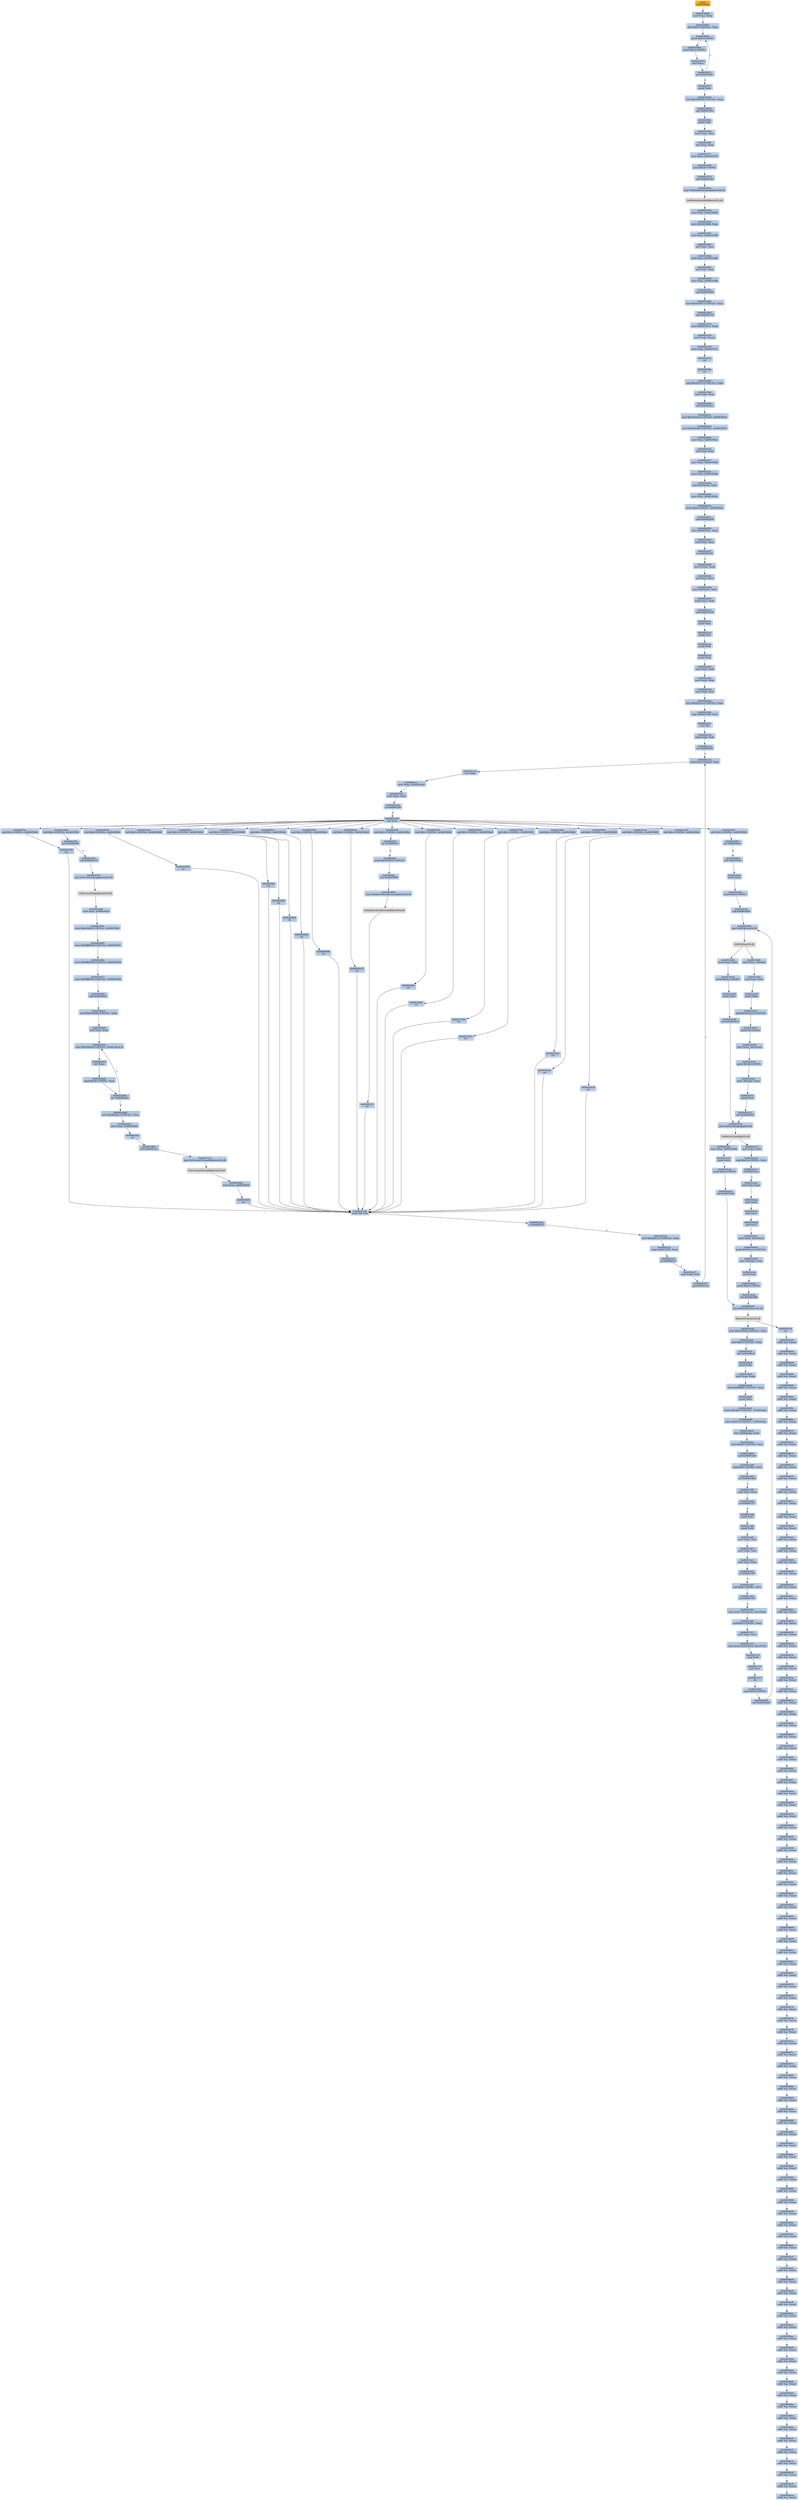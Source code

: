 digraph G {
node[shape=rectangle,style=filled,fillcolor=lightsteelblue,color=lightsteelblue]
bgcolor="transparent"
a0x00430464pushl_ebp[label="start\npushl %ebp",color="lightgrey",fillcolor="orange"];
a0x00430465movl_esp_ebp[label="0x00430465\nmovl %esp, %ebp"];
a0x00430467movl_0x7UINT32_ecx[label="0x00430467\nmovl $0x7<UINT32>, %ecx"];
a0x0043046cpushl_0x0UINT8[label="0x0043046c\npushl $0x0<UINT8>"];
a0x0043046epushl_0x0UINT8[label="0x0043046e\npushl $0x0<UINT8>"];
a0x00430470decl_ecx[label="0x00430470\ndecl %ecx"];
a0x00430471jne_0x0043046c[label="0x00430471\njne 0x0043046c"];
a0x00430473pushl_ebx[label="0x00430473\npushl %ebx"];
a0x00430474movl_0x430354UINT32_eax[label="0x00430474\nmovl $0x430354<UINT32>, %eax"];
a0x00430479call_0x0040356c[label="0x00430479\ncall 0x0040356c"];
a0x0040356cpushl_ebx[label="0x0040356c\npushl %ebx"];
a0x0040356dmovl_eax_ebx[label="0x0040356d\nmovl %eax, %ebx"];
a0x0040356fxorl_eax_eax[label="0x0040356f\nxorl %eax, %eax"];
a0x00403571movl_eax_0x00431078[label="0x00403571\nmovl %eax, 0x00431078"];
a0x00403576pushl_0x0UINT8[label="0x00403576\npushl $0x0<UINT8>"];
a0x00403578call_0x0040109c[label="0x00403578\ncall 0x0040109c"];
a0x0040109cjmp_GetModuleHandleA_kernel32_dll[label="0x0040109c\njmp GetModuleHandleA@kernel32.dll"];
GetModuleHandleA_kernel32_dll[label="GetModuleHandleA@kernel32.dll",color="lightgrey",fillcolor="lightgrey"];
a0x0040357dmovl_eax_0x00435680[label="0x0040357d\nmovl %eax, 0x00435680"];
a0x00403582movl_0x00435680_eax[label="0x00403582\nmovl 0x00435680, %eax"];
a0x00403587movl_eax_0x00431080[label="0x00403587\nmovl %eax, 0x00431080"];
a0x0040358cxorl_eax_eax[label="0x0040358c\nxorl %eax, %eax"];
a0x0040358emovl_eax_0x00431084[label="0x0040358e\nmovl %eax, 0x00431084"];
a0x00403593xorl_eax_eax[label="0x00403593\nxorl %eax, %eax"];
a0x00403595movl_eax_0x00431088[label="0x00403595\nmovl %eax, 0x00431088"];
a0x0040359acall_0x00403560[label="0x0040359a\ncall 0x00403560"];
a0x00403560movl_0x43107cUINT32_eax[label="0x00403560\nmovl $0x43107c<UINT32>, %eax"];
a0x00403565call_0x00403370[label="0x00403565\ncall 0x00403370"];
a0x00403370movl_0x0043101c_edx[label="0x00403370\nmovl 0x0043101c, %edx"];
a0x00403376movl_edx_eax_[label="0x00403376\nmovl %edx, (%eax)"];
a0x00403378movl_eax_0x0043101c[label="0x00403378\nmovl %eax, 0x0043101c"];
a0x0040337dret[label="0x0040337d\nret"];
a0x0040356aret[label="0x0040356a\nret"];
a0x0040359fmovl_0x43107cUINT32_edx[label="0x0040359f\nmovl $0x43107c<UINT32>, %edx"];
a0x004035a4movl_ebx_eax[label="0x004035a4\nmovl %ebx, %eax"];
a0x004035a6call_0x0040221c[label="0x004035a6\ncall 0x0040221c"];
a0x0040221cmovl_0x4010e4UINT32_0x00435010[label="0x0040221c\nmovl $0x4010e4<UINT32>, 0x00435010"];
a0x00402226movl_0x4010f4UINT32_0x00435014[label="0x00402226\nmovl $0x4010f4<UINT32>, 0x00435014"];
a0x00402230movl_eax_0x004355ac[label="0x00402230\nmovl %eax, 0x004355ac"];
a0x00402235xorl_eax_eax[label="0x00402235\nxorl %eax, %eax"];
a0x00402237movl_eax_0x004355b0[label="0x00402237\nmovl %eax, 0x004355b0"];
a0x0040223cmovl_edx_0x004355b4[label="0x0040223c\nmovl %edx, 0x004355b4"];
a0x00402242movl_0x4edx__eax[label="0x00402242\nmovl 0x4(%edx), %eax"];
a0x00402245movl_eax_0x00435024[label="0x00402245\nmovl %eax, 0x00435024"];
a0x0040224amovb_0x0UINT8_0x0043502c[label="0x0040224a\nmovb $0x0<UINT8>, 0x0043502c"];
a0x00402251call_0x00402200[label="0x00402251\ncall 0x00402200"];
a0x00402200movl_0x004355ac_eax[label="0x00402200\nmovl 0x004355ac, %eax"];
a0x00402205testl_eax_eax[label="0x00402205\ntestl %eax, %eax"];
a0x00402207je_0x00402218[label="0x00402207\nje 0x00402218"];
a0x00402209movl_eax__edx[label="0x00402209\nmovl (%eax), %edx"];
a0x0040220bxorl_ecx_ecx[label="0x0040220b\nxorl %ecx, %ecx"];
a0x0040220dmovl_0x4eax__eax[label="0x0040220d\nmovl 0x4(%eax), %eax"];
a0x00402210xchgl_ecx_edx[label="0x00402210\nxchgl %ecx, %edx"];
a0x00402212call_0x00431030[label="0x00402212\ncall 0x00431030"];
a0x004021acpushl_ebx[label="0x004021ac\npushl %ebx"];
a0x004021adpushl_esi[label="0x004021ad\npushl %esi"];
a0x004021aepushl_edi[label="0x004021ae\npushl %edi"];
a0x004021afpushl_ebp[label="0x004021af\npushl %ebp"];
a0x004021b0movl_ecx_edi[label="0x004021b0\nmovl %ecx, %edi"];
a0x004021b2movl_edx_ebp[label="0x004021b2\nmovl %edx, %ebp"];
a0x004021b4movl_eax_esi[label="0x004021b4\nmovl %eax, %esi"];
a0x004021b6movl_0x4021acUINT32_eax[label="0x004021b6\nmovl $0x4021ac<UINT32>, %eax"];
a0x004021bbcmpl_0x00431030_eax[label="0x004021bb\ncmpl 0x00431030, %eax"];
a0x004021c1sete_bl[label="0x004021c1\nsete %bl"];
a0x004021c4cmpl_ebp_edi[label="0x004021c4\ncmpl %ebp, %edi"];
a0x004021c6jle_0x004021fb[label="0x004021c6\njle 0x004021fb"];
a0x004021c8movl_esiebp8__eax[label="0x004021c8\nmovl (%esi,%ebp,8), %eax"];
a0x004021cbincl_ebp[label="0x004021cb\nincl %ebp"];
a0x004021ccmovl_ebp_0x004355b0[label="0x004021cc\nmovl %ebp, 0x004355b0"];
a0x004021d2testl_eax_eax[label="0x004021d2\ntestl %eax, %eax"];
a0x004021d4je_0x004021d8[label="0x004021d4\nje 0x004021d8"];
a0x004021d6call_eax[label="0x004021d6\ncall %eax"];
a0x004035ecsubl_0x1UINT8_0x00435684[label="0x004035ec\nsubl $0x1<UINT8>, 0x00435684"];
a0x004035f3ret[label="0x004035f3\nret"];
a0x004021d8testb_bl_bl[label="0x004021d8\ntestb %bl, %bl"];
a0x004021daje_0x004021f7[label="0x004021da\nje 0x004021f7"];
a0x004021dcmovl_0x4021acUINT32_eax[label="0x004021dc\nmovl $0x4021ac<UINT32>, %eax"];
a0x004021e1cmpl_0x00431030_eax[label="0x004021e1\ncmpl 0x00431030, %eax"];
a0x004021e7je_0x004021f7[label="0x004021e7\nje 0x004021f7"];
a0x004021f7cmpl_ebp_edi[label="0x004021f7\ncmpl %ebp, %edi"];
a0x004021f9jg_0x004021c8[label="0x004021f9\njg 0x004021c8"];
a0x00403448subl_0x1UINT8_0x0043559c[label="0x00403448\nsubl $0x1<UINT8>, 0x0043559c"];
a0x0040344fjae_0x0040348f[label="0x0040344f\njae 0x0040348f"];
a0x00403451call_0x00401074[label="0x00403451\ncall 0x00401074"];
a0x00401074jmp_GetProcessHeap_kernel32_dll[label="0x00401074\njmp GetProcessHeap@kernel32.dll"];
GetProcessHeap_kernel32_dll[label="GetProcessHeap@kernel32.dll",color="lightgrey",fillcolor="lightgrey"];
a0x00403456movl_eax_0x004355a0[label="0x00403456\nmovl %eax, 0x004355a0"];
a0x0040345bmovl_0x402dfcUINT32_0x00435000[label="0x0040345b\nmovl $0x402dfc<UINT32>, 0x00435000"];
a0x00403465movw_0xffffd7b0UINT16_0x0043503c[label="0x00403465\nmovw $0xffffd7b0<UINT16>, 0x0043503c"];
a0x0040346emovw_0xffffd7b0UINT16_0x00435208[label="0x0040346e\nmovw $0xffffd7b0<UINT16>, 0x00435208"];
a0x00403477movw_0xffffd7b0UINT16_0x004353d4[label="0x00403477\nmovw $0xffffd7b0<UINT16>, 0x004353d4"];
a0x00403480call_0x00402dc4[label="0x00403480\ncall 0x00402dc4"];
a0x00402dc4movl_0x4355d0UINT32_edx[label="0x00402dc4\nmovl $0x4355d0<UINT32>, %edx"];
a0x00402dc9xorl_eax_eax[label="0x00402dc9\nxorl %eax, %eax"];
a0x00402dcbmovl_0x402da4UINT32_edxeax4_[label="0x00402dcb\nmovl $0x402da4<UINT32>, (%edx,%eax,4)"];
a0x00402dd2incl_eax[label="0x00402dd2\nincl %eax"];
a0x00402dd3cmpl_0x2bUINT8_eax[label="0x00402dd3\ncmpl $0x2b<UINT8>, %eax"];
a0x00402dd6jne_0x00402dcb[label="0x00402dd6\njne 0x00402dcb"];
a0x00402dd8movl_0x402dacUINT32_eax[label="0x00402dd8\nmovl $0x402dac<UINT32>, %eax"];
a0x00402dddmovl_eax_0x004355d0[label="0x00402ddd\nmovl %eax, 0x004355d0"];
a0x00402de2ret[label="0x00402de2\nret"];
a0x00403485call_0x0040114c[label="0x00403485\ncall 0x0040114c"];
a0x0040114cjmp_GetCurrentThreadId_kernel32_dll[label="0x0040114c\njmp GetCurrentThreadId@kernel32.dll"];
GetCurrentThreadId_kernel32_dll[label="GetCurrentThreadId@kernel32.dll",color="lightgrey",fillcolor="lightgrey"];
a0x0040348amovl_eax_0x00435028[label="0x0040348a\nmovl %eax, 0x00435028"];
a0x0040348fret[label="0x0040348f\nret"];
a0x00403640subl_0x1UINT8_0x0043568c[label="0x00403640\nsubl $0x1<UINT8>, 0x0043568c"];
a0x00403647ret[label="0x00403647\nret"];
a0x00403dc8subl_0x1UINT8_0x00435690[label="0x00403dc8\nsubl $0x1<UINT8>, 0x00435690"];
a0x00403dcfret[label="0x00403dcf\nret"];
a0x00403facsubl_0x1UINT8_0x00435694[label="0x00403fac\nsubl $0x1<UINT8>, 0x00435694"];
a0x00403fb3ret[label="0x00403fb3\nret"];
a0x00403fe4subl_0x1UINT8_0x00435698[label="0x00403fe4\nsubl $0x1<UINT8>, 0x00435698"];
a0x00403febret[label="0x00403feb\nret"];
a0x0040401csubl_0x1UINT8_0x0043569c[label="0x0040401c\nsubl $0x1<UINT8>, 0x0043569c"];
a0x00404023ret[label="0x00404023\nret"];
a0x00406494subl_0x1UINT8_0x004356a0[label="0x00406494\nsubl $0x1<UINT8>, 0x004356a0"];
a0x0040649bret[label="0x0040649b\nret"];
a0x0040de2csubl_0x1UINT8_0x004356b4[label="0x0040de2c\nsubl $0x1<UINT8>, 0x004356b4"];
a0x0040de33ret[label="0x0040de33\nret"];
a0x0040f2f0subl_0x1UINT8_0x004356bc[label="0x0040f2f0\nsubl $0x1<UINT8>, 0x004356bc"];
a0x0040f2f7jae_0x0040f303[label="0x0040f2f7\njae 0x0040f303"];
a0x0040f2f9pushl_0x4356c8UINT32[label="0x0040f2f9\npushl $0x4356c8<UINT32>"];
a0x0040f2fecall_0x00403898[label="0x0040f2fe\ncall 0x00403898"];
a0x00403898jmp_InitializeCriticalSection_kernel32_dll[label="0x00403898\njmp InitializeCriticalSection@kernel32.dll"];
InitializeCriticalSection_kernel32_dll[label="InitializeCriticalSection@kernel32.dll",color="lightgrey",fillcolor="lightgrey"];
a0x0040f303ret[label="0x0040f303\nret"];
a0x0040df34subl_0x1UINT8_0x004356b8[label="0x0040df34\nsubl $0x1<UINT8>, 0x004356b8"];
a0x0040df3bret[label="0x0040df3b\nret"];
a0x004109e0subl_0x1UINT8_0x004356e0[label="0x004109e0\nsubl $0x1<UINT8>, 0x004356e0"];
a0x004109e7ret[label="0x004109e7\nret"];
a0x004157d4subl_0x1UINT8_0x0043587c[label="0x004157d4\nsubl $0x1<UINT8>, 0x0043587c"];
a0x004157dbret[label="0x004157db\nret"];
a0x0041584csubl_0x1UINT8_0x00435880[label="0x0041584c\nsubl $0x1<UINT8>, 0x00435880"];
a0x00415853ret[label="0x00415853\nret"];
a0x004158bcsubl_0x1UINT8_0x00435884[label="0x004158bc\nsubl $0x1<UINT8>, 0x00435884"];
a0x004158c3ret[label="0x004158c3\nret"];
a0x00415ce4subl_0x1UINT8_0x00435888[label="0x00415ce4\nsubl $0x1<UINT8>, 0x00435888"];
a0x00415cebret[label="0x00415ceb\nret"];
a0x00416234subl_0x1UINT8_0x0043588c[label="0x00416234\nsubl $0x1<UINT8>, 0x0043588c"];
a0x0041623bret[label="0x0041623b\nret"];
a0x00418d3csubl_0x1UINT8_0x00435894[label="0x00418d3c\nsubl $0x1<UINT8>, 0x00435894"];
a0x00418d43jae_0x00418da4[label="0x00418d43\njae 0x00418da4"];
a0x00418d45call_0x00418c8c[label="0x00418d45\ncall 0x00418c8c"];
a0x00418c8cpushl_ebx[label="0x00418c8c\npushl %ebx"];
a0x00418c8dpushl_0x0UINT8[label="0x00418c8d\npushl $0x0<UINT8>"];
a0x00418c8fcall_0x00403b08[label="0x00418c8f\ncall 0x00403b08"];
a0x00403b08jmp_GetDC_user32_dll[label="0x00403b08\njmp GetDC@user32.dll"];
GetDC_user32_dll[label="GetDC@user32.dll",color="lightgrey",fillcolor="lightgrey"];
a0x00418c94movl_eax_ebx[label="0x00418c94\nmovl %eax, %ebx"];
a0x00418c96pushl_0x5aUINT8[label="0x00418c96\npushl $0x5a<UINT8>"];
a0x00418c98pushl_ebx[label="0x00418c98\npushl %ebx"];
a0x00418c99call_0x004039c8[label="0x00418c99\ncall 0x004039c8"];
a0x004039c8jmp_GetDeviceCaps_gdi32_dll[label="0x004039c8\njmp GetDeviceCaps@gdi32.dll"];
GetDeviceCaps_gdi32_dll[label="GetDeviceCaps@gdi32.dll",color="lightgrey",fillcolor="lightgrey"];
a0x00418c9emovl_eax_0x00435898[label="0x00418c9e\nmovl %eax, 0x00435898"];
a0x00418ca3pushl_ebx[label="0x00418ca3\npushl %ebx"];
a0x00418ca4pushl_0x0UINT8[label="0x00418ca4\npushl $0x0<UINT8>"];
a0x00418ca6call_0x00403bf8[label="0x00418ca6\ncall 0x00403bf8"];
a0x00403bf8jmp_ReleaseDC_user32_dll[label="0x00403bf8\njmp ReleaseDC@user32.dll"];
ReleaseDC_user32_dll[label="ReleaseDC@user32.dll",color="lightgrey",fillcolor="lightgrey"];
a0x00418cabmovl_0x434520UINT32_eax[label="0x00418cab\nmovl $0x434520<UINT32>, %eax"];
a0x00418cb0movl_0xfUINT32_edx[label="0x00418cb0\nmovl $0xf<UINT32>, %edx"];
a0x00418cb5call_0x00416bc8[label="0x00418cb5\ncall 0x00416bc8"];
a0x00416bc8pushl_ebp[label="0x00416bc8\npushl %ebp"];
a0x00416bc9movl_esp_ebp[label="0x00416bc9\nmovl %esp, %ebp"];
a0x00416bcbaddl_0xfffffbf8UINT32_esp[label="0x00416bcb\naddl $0xfffffbf8<UINT32>, %esp"];
a0x00416bd1pushl_ebx[label="0x00416bd1\npushl %ebx"];
a0x00416bd2movw_0x300UINT16__1032ebp_[label="0x00416bd2\nmovw $0x300<UINT16>, -1032(%ebp)"];
a0x00416bdbmovw_0x10UINT16__1030ebp_[label="0x00416bdb\nmovw $0x10<UINT16>, -1030(%ebp)"];
a0x00416be4leal__1028ebp__edx[label="0x00416be4\nleal -1028(%ebp), %edx"];
a0x00416beamovl_0x40UINT32_ecx[label="0x00416bea\nmovl $0x40<UINT32>, %ecx"];
a0x00416befcall_0x004012b8[label="0x00416bef\ncall 0x004012b8"];
a0x004012b8cmpl_0x4UINT8_ecx[label="0x004012b8\ncmpl $0x4<UINT8>, %ecx"];
a0x004012bbjnl_0x004012d9[label="0x004012bb\njnl 0x004012d9"];
a0x004012d9cmpl_edx_eax[label="0x004012d9\ncmpl %edx, %eax"];
a0x004012dbje_0x00401317[label="0x004012db\nje 0x00401317"];
a0x004012ddpushl_esi[label="0x004012dd\npushl %esi"];
a0x004012depushl_edi[label="0x004012de\npushl %edi"];
a0x004012dfmovl_eax_esi[label="0x004012df\nmovl %eax, %esi"];
a0x004012e1movl_edx_edi[label="0x004012e1\nmovl %edx, %edi"];
a0x004012e3movl_ecx_eax[label="0x004012e3\nmovl %ecx, %eax"];
a0x004012e5ja_0x00401307[label="0x004012e5\nja 0x00401307"];
a0x00401307sarl_0x2UINT8_ecx[label="0x00401307\nsarl $0x2<UINT8>, %ecx"];
a0x0040130ajs_0x00401315[label="0x0040130a\njs 0x00401315"];
a0x0040130crepz_movsl_ds_esi__es_edi_[label="0x0040130c\nrepz movsl %ds:(%esi), %es:(%edi)"];
a0x0040130eandl_0x3UINT8_eax[label="0x0040130e\nandl $0x3<UINT8>, %eax"];
a0x00401311movl_eax_ecx[label="0x00401311\nmovl %eax, %ecx"];
a0x00401313repz_movsb_ds_esi__es_edi_[label="0x00401313\nrepz movsb %ds:(%esi), %es:(%edi)"];
a0x00401315popl_edi[label="0x00401315\npopl %edi"];
a0x00401316popl_esi[label="0x00401316\npopl %esi"];
a0x00401317ret[label="0x00401317\nret"];
a0x00416bf4pushl_0x0UINT8[label="0x00416bf4\npushl $0x0<UINT8>"];
a0x00416bf6call_0x00403b08[label="0x00416bf6\ncall 0x00403b08"];
a0x00416bfbmovl_eax__4ebp_[label="0x00416bfb\nmovl %eax, -4(%ebp)"];
a0x00416bfexorl_eax_eax[label="0x00416bfe\nxorl %eax, %eax"];
a0x00416c00pushl_ebp[label="0x00416c00\npushl %ebp"];
a0x00416c01pushl_0x416cc5UINT32[label="0x00416c01\npushl $0x416cc5<UINT32>"];
a0x00416c06pushl_fs_eax_[label="0x00416c06\npushl %fs:(%eax)"];
a0x00416c09movl_esp_fs_eax_[label="0x00416c09\nmovl %esp, %fs:(%eax)"];
a0x00416c0cpushl_0x68UINT8[label="0x00416c0c\npushl $0x68<UINT8>"];
a0x00416c0emovl__4ebp__eax[label="0x00416c0e\nmovl -4(%ebp), %eax"];
a0x00416c11pushl_eax[label="0x00416c11\npushl %eax"];
a0x00416c12call_0x004039c8[label="0x00416c12\ncall 0x004039c8"];
a0x00416c17movl_eax_ebx[label="0x00416c17\nmovl %eax, %ebx"];
a0x00416c19cmpl_0x10UINT8_ebx[label="0x00416c19\ncmpl $0x10<UINT8>, %ebx"];
a0x00416c1cjl_0x00416cac[label="0x00416c1c\njl 0x00416cac"];
a0x00416cacxorl_eax_eax[label="0x00416cac\nxorl %eax, %eax"];
a0x00416caepopl_edx[label="0x00416cae\npopl %edx"];
a0x00416cafpopl_ecx[label="0x00416caf\npopl %ecx"];
a0x00416cb0popl_ecx[label="0x00416cb0\npopl %ecx"];
a0x00416cb1movl_edx_fs_eax_[label="0x00416cb1\nmovl %edx, %fs:(%eax)"];
a0x00416cb4pushl_0x416cccUINT32[label="0x00416cb4\npushl $0x416ccc<UINT32>"];
a0x00416cb9movl__4ebp__eax[label="0x00416cb9\nmovl -4(%ebp), %eax"];
a0x00416cbcpushl_eax[label="0x00416cbc\npushl %eax"];
a0x00416cbdpushl_0x0UINT8[label="0x00416cbd\npushl $0x0<UINT8>"];
a0x00416cbfcall_0x00403bf8[label="0x00416cbf\ncall 0x00403bf8"];
a0x00416cc4ret[label="0x00416cc4\nret"];
a0x00000000addb_al_eax_[label="0x00000000\naddb %al, (%eax)"];
a0x00000002addb_al_eax_[label="0x00000002\naddb %al, (%eax)"];
a0x00000004addb_al_eax_[label="0x00000004\naddb %al, (%eax)"];
a0x00000006addb_al_eax_[label="0x00000006\naddb %al, (%eax)"];
a0x00000008addb_al_eax_[label="0x00000008\naddb %al, (%eax)"];
a0x0000000aaddb_al_eax_[label="0x0000000a\naddb %al, (%eax)"];
a0x0000000caddb_al_eax_[label="0x0000000c\naddb %al, (%eax)"];
a0x0000000eaddb_al_eax_[label="0x0000000e\naddb %al, (%eax)"];
a0x00000010addb_al_eax_[label="0x00000010\naddb %al, (%eax)"];
a0x00000012addb_al_eax_[label="0x00000012\naddb %al, (%eax)"];
a0x00000014addb_al_eax_[label="0x00000014\naddb %al, (%eax)"];
a0x00000016addb_al_eax_[label="0x00000016\naddb %al, (%eax)"];
a0x00000018addb_al_eax_[label="0x00000018\naddb %al, (%eax)"];
a0x0000001aaddb_al_eax_[label="0x0000001a\naddb %al, (%eax)"];
a0x0000001caddb_al_eax_[label="0x0000001c\naddb %al, (%eax)"];
a0x0000001eaddb_al_eax_[label="0x0000001e\naddb %al, (%eax)"];
a0x00000020addb_al_eax_[label="0x00000020\naddb %al, (%eax)"];
a0x00000022addb_al_eax_[label="0x00000022\naddb %al, (%eax)"];
a0x00000024addb_al_eax_[label="0x00000024\naddb %al, (%eax)"];
a0x00000026addb_al_eax_[label="0x00000026\naddb %al, (%eax)"];
a0x00000028addb_al_eax_[label="0x00000028\naddb %al, (%eax)"];
a0x0000002aaddb_al_eax_[label="0x0000002a\naddb %al, (%eax)"];
a0x0000002caddb_al_eax_[label="0x0000002c\naddb %al, (%eax)"];
a0x0000002eaddb_al_eax_[label="0x0000002e\naddb %al, (%eax)"];
a0x00000030addb_al_eax_[label="0x00000030\naddb %al, (%eax)"];
a0x00000032addb_al_eax_[label="0x00000032\naddb %al, (%eax)"];
a0x00000034addb_al_eax_[label="0x00000034\naddb %al, (%eax)"];
a0x00000036addb_al_eax_[label="0x00000036\naddb %al, (%eax)"];
a0x00000038addb_al_eax_[label="0x00000038\naddb %al, (%eax)"];
a0x0000003aaddb_al_eax_[label="0x0000003a\naddb %al, (%eax)"];
a0x0000003caddb_al_eax_[label="0x0000003c\naddb %al, (%eax)"];
a0x0000003eaddb_al_eax_[label="0x0000003e\naddb %al, (%eax)"];
a0x00000040addb_al_eax_[label="0x00000040\naddb %al, (%eax)"];
a0x00000042addb_al_eax_[label="0x00000042\naddb %al, (%eax)"];
a0x00000044addb_al_eax_[label="0x00000044\naddb %al, (%eax)"];
a0x00000046addb_al_eax_[label="0x00000046\naddb %al, (%eax)"];
a0x00000048addb_al_eax_[label="0x00000048\naddb %al, (%eax)"];
a0x0000004aaddb_al_eax_[label="0x0000004a\naddb %al, (%eax)"];
a0x0000004caddb_al_eax_[label="0x0000004c\naddb %al, (%eax)"];
a0x0000004eaddb_al_eax_[label="0x0000004e\naddb %al, (%eax)"];
a0x00000050addb_al_eax_[label="0x00000050\naddb %al, (%eax)"];
a0x00000052addb_al_eax_[label="0x00000052\naddb %al, (%eax)"];
a0x00000054addb_al_eax_[label="0x00000054\naddb %al, (%eax)"];
a0x00000056addb_al_eax_[label="0x00000056\naddb %al, (%eax)"];
a0x00000058addb_al_eax_[label="0x00000058\naddb %al, (%eax)"];
a0x0000005aaddb_al_eax_[label="0x0000005a\naddb %al, (%eax)"];
a0x0000005caddb_al_eax_[label="0x0000005c\naddb %al, (%eax)"];
a0x0000005eaddb_al_eax_[label="0x0000005e\naddb %al, (%eax)"];
a0x00000060addb_al_eax_[label="0x00000060\naddb %al, (%eax)"];
a0x00000062addb_al_eax_[label="0x00000062\naddb %al, (%eax)"];
a0x00000064addb_al_eax_[label="0x00000064\naddb %al, (%eax)"];
a0x00000066addb_al_eax_[label="0x00000066\naddb %al, (%eax)"];
a0x00000068addb_al_eax_[label="0x00000068\naddb %al, (%eax)"];
a0x0000006aaddb_al_eax_[label="0x0000006a\naddb %al, (%eax)"];
a0x0000006caddb_al_eax_[label="0x0000006c\naddb %al, (%eax)"];
a0x0000006eaddb_al_eax_[label="0x0000006e\naddb %al, (%eax)"];
a0x00000070addb_al_eax_[label="0x00000070\naddb %al, (%eax)"];
a0x00000072addb_al_eax_[label="0x00000072\naddb %al, (%eax)"];
a0x00000074addb_al_eax_[label="0x00000074\naddb %al, (%eax)"];
a0x00000076addb_al_eax_[label="0x00000076\naddb %al, (%eax)"];
a0x00000078addb_al_eax_[label="0x00000078\naddb %al, (%eax)"];
a0x0000007aaddb_al_eax_[label="0x0000007a\naddb %al, (%eax)"];
a0x0000007caddb_al_eax_[label="0x0000007c\naddb %al, (%eax)"];
a0x0000007eaddb_al_eax_[label="0x0000007e\naddb %al, (%eax)"];
a0x00000080addb_al_eax_[label="0x00000080\naddb %al, (%eax)"];
a0x00000082addb_al_eax_[label="0x00000082\naddb %al, (%eax)"];
a0x00000084addb_al_eax_[label="0x00000084\naddb %al, (%eax)"];
a0x00000086addb_al_eax_[label="0x00000086\naddb %al, (%eax)"];
a0x00000088addb_al_eax_[label="0x00000088\naddb %al, (%eax)"];
a0x0000008aaddb_al_eax_[label="0x0000008a\naddb %al, (%eax)"];
a0x0000008caddb_al_eax_[label="0x0000008c\naddb %al, (%eax)"];
a0x0000008eaddb_al_eax_[label="0x0000008e\naddb %al, (%eax)"];
a0x00000090addb_al_eax_[label="0x00000090\naddb %al, (%eax)"];
a0x00000092addb_al_eax_[label="0x00000092\naddb %al, (%eax)"];
a0x00000094addb_al_eax_[label="0x00000094\naddb %al, (%eax)"];
a0x00000096addb_al_eax_[label="0x00000096\naddb %al, (%eax)"];
a0x00000098addb_al_eax_[label="0x00000098\naddb %al, (%eax)"];
a0x0000009aaddb_al_eax_[label="0x0000009a\naddb %al, (%eax)"];
a0x0000009caddb_al_eax_[label="0x0000009c\naddb %al, (%eax)"];
a0x0000009eaddb_al_eax_[label="0x0000009e\naddb %al, (%eax)"];
a0x000000a0addb_al_eax_[label="0x000000a0\naddb %al, (%eax)"];
a0x000000a2addb_al_eax_[label="0x000000a2\naddb %al, (%eax)"];
a0x000000a4addb_al_eax_[label="0x000000a4\naddb %al, (%eax)"];
a0x000000a6addb_al_eax_[label="0x000000a6\naddb %al, (%eax)"];
a0x000000a8addb_al_eax_[label="0x000000a8\naddb %al, (%eax)"];
a0x000000aaaddb_al_eax_[label="0x000000aa\naddb %al, (%eax)"];
a0x000000acaddb_al_eax_[label="0x000000ac\naddb %al, (%eax)"];
a0x000000aeaddb_al_eax_[label="0x000000ae\naddb %al, (%eax)"];
a0x000000b0addb_al_eax_[label="0x000000b0\naddb %al, (%eax)"];
a0x000000b2addb_al_eax_[label="0x000000b2\naddb %al, (%eax)"];
a0x000000b4addb_al_eax_[label="0x000000b4\naddb %al, (%eax)"];
a0x000000b6addb_al_eax_[label="0x000000b6\naddb %al, (%eax)"];
a0x000000b8addb_al_eax_[label="0x000000b8\naddb %al, (%eax)"];
a0x000000baaddb_al_eax_[label="0x000000ba\naddb %al, (%eax)"];
a0x000000bcaddb_al_eax_[label="0x000000bc\naddb %al, (%eax)"];
a0x000000beaddb_al_eax_[label="0x000000be\naddb %al, (%eax)"];
a0x000000c0addb_al_eax_[label="0x000000c0\naddb %al, (%eax)"];
a0x000000c2addb_al_eax_[label="0x000000c2\naddb %al, (%eax)"];
a0x000000c4addb_al_eax_[label="0x000000c4\naddb %al, (%eax)"];
a0x000000c6addb_al_eax_[label="0x000000c6\naddb %al, (%eax)"];
a0x000000c8addb_al_eax_[label="0x000000c8\naddb %al, (%eax)"];
a0x000000caaddb_al_eax_[label="0x000000ca\naddb %al, (%eax)"];
a0x00430464pushl_ebp -> a0x00430465movl_esp_ebp [color="#000000"];
a0x00430465movl_esp_ebp -> a0x00430467movl_0x7UINT32_ecx [color="#000000"];
a0x00430467movl_0x7UINT32_ecx -> a0x0043046cpushl_0x0UINT8 [color="#000000"];
a0x0043046cpushl_0x0UINT8 -> a0x0043046epushl_0x0UINT8 [color="#000000"];
a0x0043046epushl_0x0UINT8 -> a0x00430470decl_ecx [color="#000000"];
a0x00430470decl_ecx -> a0x00430471jne_0x0043046c [color="#000000"];
a0x00430471jne_0x0043046c -> a0x0043046cpushl_0x0UINT8 [color="#000000",label="T"];
a0x00430471jne_0x0043046c -> a0x00430473pushl_ebx [color="#000000",label="F"];
a0x00430473pushl_ebx -> a0x00430474movl_0x430354UINT32_eax [color="#000000"];
a0x00430474movl_0x430354UINT32_eax -> a0x00430479call_0x0040356c [color="#000000"];
a0x00430479call_0x0040356c -> a0x0040356cpushl_ebx [color="#000000"];
a0x0040356cpushl_ebx -> a0x0040356dmovl_eax_ebx [color="#000000"];
a0x0040356dmovl_eax_ebx -> a0x0040356fxorl_eax_eax [color="#000000"];
a0x0040356fxorl_eax_eax -> a0x00403571movl_eax_0x00431078 [color="#000000"];
a0x00403571movl_eax_0x00431078 -> a0x00403576pushl_0x0UINT8 [color="#000000"];
a0x00403576pushl_0x0UINT8 -> a0x00403578call_0x0040109c [color="#000000"];
a0x00403578call_0x0040109c -> a0x0040109cjmp_GetModuleHandleA_kernel32_dll [color="#000000"];
a0x0040109cjmp_GetModuleHandleA_kernel32_dll -> GetModuleHandleA_kernel32_dll [color="#000000"];
GetModuleHandleA_kernel32_dll -> a0x0040357dmovl_eax_0x00435680 [color="#000000"];
a0x0040357dmovl_eax_0x00435680 -> a0x00403582movl_0x00435680_eax [color="#000000"];
a0x00403582movl_0x00435680_eax -> a0x00403587movl_eax_0x00431080 [color="#000000"];
a0x00403587movl_eax_0x00431080 -> a0x0040358cxorl_eax_eax [color="#000000"];
a0x0040358cxorl_eax_eax -> a0x0040358emovl_eax_0x00431084 [color="#000000"];
a0x0040358emovl_eax_0x00431084 -> a0x00403593xorl_eax_eax [color="#000000"];
a0x00403593xorl_eax_eax -> a0x00403595movl_eax_0x00431088 [color="#000000"];
a0x00403595movl_eax_0x00431088 -> a0x0040359acall_0x00403560 [color="#000000"];
a0x0040359acall_0x00403560 -> a0x00403560movl_0x43107cUINT32_eax [color="#000000"];
a0x00403560movl_0x43107cUINT32_eax -> a0x00403565call_0x00403370 [color="#000000"];
a0x00403565call_0x00403370 -> a0x00403370movl_0x0043101c_edx [color="#000000"];
a0x00403370movl_0x0043101c_edx -> a0x00403376movl_edx_eax_ [color="#000000"];
a0x00403376movl_edx_eax_ -> a0x00403378movl_eax_0x0043101c [color="#000000"];
a0x00403378movl_eax_0x0043101c -> a0x0040337dret [color="#000000"];
a0x0040337dret -> a0x0040356aret [color="#000000"];
a0x0040356aret -> a0x0040359fmovl_0x43107cUINT32_edx [color="#000000"];
a0x0040359fmovl_0x43107cUINT32_edx -> a0x004035a4movl_ebx_eax [color="#000000"];
a0x004035a4movl_ebx_eax -> a0x004035a6call_0x0040221c [color="#000000"];
a0x004035a6call_0x0040221c -> a0x0040221cmovl_0x4010e4UINT32_0x00435010 [color="#000000"];
a0x0040221cmovl_0x4010e4UINT32_0x00435010 -> a0x00402226movl_0x4010f4UINT32_0x00435014 [color="#000000"];
a0x00402226movl_0x4010f4UINT32_0x00435014 -> a0x00402230movl_eax_0x004355ac [color="#000000"];
a0x00402230movl_eax_0x004355ac -> a0x00402235xorl_eax_eax [color="#000000"];
a0x00402235xorl_eax_eax -> a0x00402237movl_eax_0x004355b0 [color="#000000"];
a0x00402237movl_eax_0x004355b0 -> a0x0040223cmovl_edx_0x004355b4 [color="#000000"];
a0x0040223cmovl_edx_0x004355b4 -> a0x00402242movl_0x4edx__eax [color="#000000"];
a0x00402242movl_0x4edx__eax -> a0x00402245movl_eax_0x00435024 [color="#000000"];
a0x00402245movl_eax_0x00435024 -> a0x0040224amovb_0x0UINT8_0x0043502c [color="#000000"];
a0x0040224amovb_0x0UINT8_0x0043502c -> a0x00402251call_0x00402200 [color="#000000"];
a0x00402251call_0x00402200 -> a0x00402200movl_0x004355ac_eax [color="#000000"];
a0x00402200movl_0x004355ac_eax -> a0x00402205testl_eax_eax [color="#000000"];
a0x00402205testl_eax_eax -> a0x00402207je_0x00402218 [color="#000000"];
a0x00402207je_0x00402218 -> a0x00402209movl_eax__edx [color="#000000",label="F"];
a0x00402209movl_eax__edx -> a0x0040220bxorl_ecx_ecx [color="#000000"];
a0x0040220bxorl_ecx_ecx -> a0x0040220dmovl_0x4eax__eax [color="#000000"];
a0x0040220dmovl_0x4eax__eax -> a0x00402210xchgl_ecx_edx [color="#000000"];
a0x00402210xchgl_ecx_edx -> a0x00402212call_0x00431030 [color="#000000"];
a0x00402212call_0x00431030 -> a0x004021acpushl_ebx [color="#000000"];
a0x004021acpushl_ebx -> a0x004021adpushl_esi [color="#000000"];
a0x004021adpushl_esi -> a0x004021aepushl_edi [color="#000000"];
a0x004021aepushl_edi -> a0x004021afpushl_ebp [color="#000000"];
a0x004021afpushl_ebp -> a0x004021b0movl_ecx_edi [color="#000000"];
a0x004021b0movl_ecx_edi -> a0x004021b2movl_edx_ebp [color="#000000"];
a0x004021b2movl_edx_ebp -> a0x004021b4movl_eax_esi [color="#000000"];
a0x004021b4movl_eax_esi -> a0x004021b6movl_0x4021acUINT32_eax [color="#000000"];
a0x004021b6movl_0x4021acUINT32_eax -> a0x004021bbcmpl_0x00431030_eax [color="#000000"];
a0x004021bbcmpl_0x00431030_eax -> a0x004021c1sete_bl [color="#000000"];
a0x004021c1sete_bl -> a0x004021c4cmpl_ebp_edi [color="#000000"];
a0x004021c4cmpl_ebp_edi -> a0x004021c6jle_0x004021fb [color="#000000"];
a0x004021c6jle_0x004021fb -> a0x004021c8movl_esiebp8__eax [color="#000000",label="F"];
a0x004021c8movl_esiebp8__eax -> a0x004021cbincl_ebp [color="#000000"];
a0x004021cbincl_ebp -> a0x004021ccmovl_ebp_0x004355b0 [color="#000000"];
a0x004021ccmovl_ebp_0x004355b0 -> a0x004021d2testl_eax_eax [color="#000000"];
a0x004021d2testl_eax_eax -> a0x004021d4je_0x004021d8 [color="#000000"];
a0x004021d4je_0x004021d8 -> a0x004021d6call_eax [color="#000000",label="F"];
a0x004021d6call_eax -> a0x004035ecsubl_0x1UINT8_0x00435684 [color="#000000"];
a0x004035ecsubl_0x1UINT8_0x00435684 -> a0x004035f3ret [color="#000000"];
a0x004035f3ret -> a0x004021d8testb_bl_bl [color="#000000"];
a0x004021d8testb_bl_bl -> a0x004021daje_0x004021f7 [color="#000000"];
a0x004021daje_0x004021f7 -> a0x004021dcmovl_0x4021acUINT32_eax [color="#000000",label="F"];
a0x004021dcmovl_0x4021acUINT32_eax -> a0x004021e1cmpl_0x00431030_eax [color="#000000"];
a0x004021e1cmpl_0x00431030_eax -> a0x004021e7je_0x004021f7 [color="#000000"];
a0x004021e7je_0x004021f7 -> a0x004021f7cmpl_ebp_edi [color="#000000",label="T"];
a0x004021f7cmpl_ebp_edi -> a0x004021f9jg_0x004021c8 [color="#000000"];
a0x004021f9jg_0x004021c8 -> a0x004021c8movl_esiebp8__eax [color="#000000",label="T"];
a0x004021d6call_eax -> a0x00403448subl_0x1UINT8_0x0043559c [color="#000000"];
a0x00403448subl_0x1UINT8_0x0043559c -> a0x0040344fjae_0x0040348f [color="#000000"];
a0x0040344fjae_0x0040348f -> a0x00403451call_0x00401074 [color="#000000",label="F"];
a0x00403451call_0x00401074 -> a0x00401074jmp_GetProcessHeap_kernel32_dll [color="#000000"];
a0x00401074jmp_GetProcessHeap_kernel32_dll -> GetProcessHeap_kernel32_dll [color="#000000"];
GetProcessHeap_kernel32_dll -> a0x00403456movl_eax_0x004355a0 [color="#000000"];
a0x00403456movl_eax_0x004355a0 -> a0x0040345bmovl_0x402dfcUINT32_0x00435000 [color="#000000"];
a0x0040345bmovl_0x402dfcUINT32_0x00435000 -> a0x00403465movw_0xffffd7b0UINT16_0x0043503c [color="#000000"];
a0x00403465movw_0xffffd7b0UINT16_0x0043503c -> a0x0040346emovw_0xffffd7b0UINT16_0x00435208 [color="#000000"];
a0x0040346emovw_0xffffd7b0UINT16_0x00435208 -> a0x00403477movw_0xffffd7b0UINT16_0x004353d4 [color="#000000"];
a0x00403477movw_0xffffd7b0UINT16_0x004353d4 -> a0x00403480call_0x00402dc4 [color="#000000"];
a0x00403480call_0x00402dc4 -> a0x00402dc4movl_0x4355d0UINT32_edx [color="#000000"];
a0x00402dc4movl_0x4355d0UINT32_edx -> a0x00402dc9xorl_eax_eax [color="#000000"];
a0x00402dc9xorl_eax_eax -> a0x00402dcbmovl_0x402da4UINT32_edxeax4_ [color="#000000"];
a0x00402dcbmovl_0x402da4UINT32_edxeax4_ -> a0x00402dd2incl_eax [color="#000000"];
a0x00402dd2incl_eax -> a0x00402dd3cmpl_0x2bUINT8_eax [color="#000000"];
a0x00402dd3cmpl_0x2bUINT8_eax -> a0x00402dd6jne_0x00402dcb [color="#000000"];
a0x00402dd6jne_0x00402dcb -> a0x00402dcbmovl_0x402da4UINT32_edxeax4_ [color="#000000",label="T"];
a0x00402dd6jne_0x00402dcb -> a0x00402dd8movl_0x402dacUINT32_eax [color="#000000",label="F"];
a0x00402dd8movl_0x402dacUINT32_eax -> a0x00402dddmovl_eax_0x004355d0 [color="#000000"];
a0x00402dddmovl_eax_0x004355d0 -> a0x00402de2ret [color="#000000"];
a0x00402de2ret -> a0x00403485call_0x0040114c [color="#000000"];
a0x00403485call_0x0040114c -> a0x0040114cjmp_GetCurrentThreadId_kernel32_dll [color="#000000"];
a0x0040114cjmp_GetCurrentThreadId_kernel32_dll -> GetCurrentThreadId_kernel32_dll [color="#000000"];
GetCurrentThreadId_kernel32_dll -> a0x0040348amovl_eax_0x00435028 [color="#000000"];
a0x0040348amovl_eax_0x00435028 -> a0x0040348fret [color="#000000"];
a0x0040348fret -> a0x004021d8testb_bl_bl [color="#000000"];
a0x004021d6call_eax -> a0x00403640subl_0x1UINT8_0x0043568c [color="#000000"];
a0x00403640subl_0x1UINT8_0x0043568c -> a0x00403647ret [color="#000000"];
a0x00403647ret -> a0x004021d8testb_bl_bl [color="#000000"];
a0x004021d6call_eax -> a0x00403dc8subl_0x1UINT8_0x00435690 [color="#000000"];
a0x00403dc8subl_0x1UINT8_0x00435690 -> a0x00403dcfret [color="#000000"];
a0x00403dcfret -> a0x004021d8testb_bl_bl [color="#000000"];
a0x004021d6call_eax -> a0x00403facsubl_0x1UINT8_0x00435694 [color="#000000"];
a0x00403facsubl_0x1UINT8_0x00435694 -> a0x00403fb3ret [color="#000000"];
a0x00403fb3ret -> a0x004021d8testb_bl_bl [color="#000000"];
a0x004021d6call_eax -> a0x00403fe4subl_0x1UINT8_0x00435698 [color="#000000"];
a0x00403fe4subl_0x1UINT8_0x00435698 -> a0x00403febret [color="#000000"];
a0x00403febret -> a0x004021d8testb_bl_bl [color="#000000"];
a0x004021d6call_eax -> a0x0040401csubl_0x1UINT8_0x0043569c [color="#000000"];
a0x0040401csubl_0x1UINT8_0x0043569c -> a0x00404023ret [color="#000000"];
a0x00404023ret -> a0x004021d8testb_bl_bl [color="#000000"];
a0x004021d6call_eax -> a0x00406494subl_0x1UINT8_0x004356a0 [color="#000000"];
a0x00406494subl_0x1UINT8_0x004356a0 -> a0x0040649bret [color="#000000"];
a0x0040649bret -> a0x004021d8testb_bl_bl [color="#000000"];
a0x004021d6call_eax -> a0x0040de2csubl_0x1UINT8_0x004356b4 [color="#000000"];
a0x0040de2csubl_0x1UINT8_0x004356b4 -> a0x0040de33ret [color="#000000"];
a0x0040de33ret -> a0x004021d8testb_bl_bl [color="#000000"];
a0x004021d6call_eax -> a0x0040f2f0subl_0x1UINT8_0x004356bc [color="#000000"];
a0x0040f2f0subl_0x1UINT8_0x004356bc -> a0x0040f2f7jae_0x0040f303 [color="#000000"];
a0x0040f2f7jae_0x0040f303 -> a0x0040f2f9pushl_0x4356c8UINT32 [color="#000000",label="F"];
a0x0040f2f9pushl_0x4356c8UINT32 -> a0x0040f2fecall_0x00403898 [color="#000000"];
a0x0040f2fecall_0x00403898 -> a0x00403898jmp_InitializeCriticalSection_kernel32_dll [color="#000000"];
a0x00403898jmp_InitializeCriticalSection_kernel32_dll -> InitializeCriticalSection_kernel32_dll [color="#000000"];
InitializeCriticalSection_kernel32_dll -> a0x0040f303ret [color="#000000"];
a0x0040f303ret -> a0x004021d8testb_bl_bl [color="#000000"];
a0x004021d6call_eax -> a0x0040df34subl_0x1UINT8_0x004356b8 [color="#000000"];
a0x0040df34subl_0x1UINT8_0x004356b8 -> a0x0040df3bret [color="#000000"];
a0x0040df3bret -> a0x004021d8testb_bl_bl [color="#000000"];
a0x004021d6call_eax -> a0x004109e0subl_0x1UINT8_0x004356e0 [color="#000000"];
a0x004109e0subl_0x1UINT8_0x004356e0 -> a0x004109e7ret [color="#000000"];
a0x004109e7ret -> a0x004021d8testb_bl_bl [color="#000000"];
a0x004021d6call_eax -> a0x004157d4subl_0x1UINT8_0x0043587c [color="#000000"];
a0x004157d4subl_0x1UINT8_0x0043587c -> a0x004157dbret [color="#000000"];
a0x004157dbret -> a0x004021d8testb_bl_bl [color="#000000"];
a0x004021d6call_eax -> a0x0041584csubl_0x1UINT8_0x00435880 [color="#000000"];
a0x0041584csubl_0x1UINT8_0x00435880 -> a0x00415853ret [color="#000000"];
a0x00415853ret -> a0x004021d8testb_bl_bl [color="#000000"];
a0x004021d6call_eax -> a0x004158bcsubl_0x1UINT8_0x00435884 [color="#000000"];
a0x004158bcsubl_0x1UINT8_0x00435884 -> a0x004158c3ret [color="#000000"];
a0x004158c3ret -> a0x004021d8testb_bl_bl [color="#000000"];
a0x004021d6call_eax -> a0x00415ce4subl_0x1UINT8_0x00435888 [color="#000000"];
a0x00415ce4subl_0x1UINT8_0x00435888 -> a0x00415cebret [color="#000000"];
a0x00415cebret -> a0x004021d8testb_bl_bl [color="#000000"];
a0x004021d6call_eax -> a0x00416234subl_0x1UINT8_0x0043588c [color="#000000"];
a0x00416234subl_0x1UINT8_0x0043588c -> a0x0041623bret [color="#000000"];
a0x0041623bret -> a0x004021d8testb_bl_bl [color="#000000"];
a0x004021d6call_eax -> a0x00418d3csubl_0x1UINT8_0x00435894 [color="#000000"];
a0x00418d3csubl_0x1UINT8_0x00435894 -> a0x00418d43jae_0x00418da4 [color="#000000"];
a0x00418d43jae_0x00418da4 -> a0x00418d45call_0x00418c8c [color="#000000",label="F"];
a0x00418d45call_0x00418c8c -> a0x00418c8cpushl_ebx [color="#000000"];
a0x00418c8cpushl_ebx -> a0x00418c8dpushl_0x0UINT8 [color="#000000"];
a0x00418c8dpushl_0x0UINT8 -> a0x00418c8fcall_0x00403b08 [color="#000000"];
a0x00418c8fcall_0x00403b08 -> a0x00403b08jmp_GetDC_user32_dll [color="#000000"];
a0x00403b08jmp_GetDC_user32_dll -> GetDC_user32_dll [color="#000000"];
GetDC_user32_dll -> a0x00418c94movl_eax_ebx [color="#000000"];
a0x00418c94movl_eax_ebx -> a0x00418c96pushl_0x5aUINT8 [color="#000000"];
a0x00418c96pushl_0x5aUINT8 -> a0x00418c98pushl_ebx [color="#000000"];
a0x00418c98pushl_ebx -> a0x00418c99call_0x004039c8 [color="#000000"];
a0x00418c99call_0x004039c8 -> a0x004039c8jmp_GetDeviceCaps_gdi32_dll [color="#000000"];
a0x004039c8jmp_GetDeviceCaps_gdi32_dll -> GetDeviceCaps_gdi32_dll [color="#000000"];
GetDeviceCaps_gdi32_dll -> a0x00418c9emovl_eax_0x00435898 [color="#000000"];
a0x00418c9emovl_eax_0x00435898 -> a0x00418ca3pushl_ebx [color="#000000"];
a0x00418ca3pushl_ebx -> a0x00418ca4pushl_0x0UINT8 [color="#000000"];
a0x00418ca4pushl_0x0UINT8 -> a0x00418ca6call_0x00403bf8 [color="#000000"];
a0x00418ca6call_0x00403bf8 -> a0x00403bf8jmp_ReleaseDC_user32_dll [color="#000000"];
a0x00403bf8jmp_ReleaseDC_user32_dll -> ReleaseDC_user32_dll [color="#000000"];
ReleaseDC_user32_dll -> a0x00418cabmovl_0x434520UINT32_eax [color="#000000"];
a0x00418cabmovl_0x434520UINT32_eax -> a0x00418cb0movl_0xfUINT32_edx [color="#000000"];
a0x00418cb0movl_0xfUINT32_edx -> a0x00418cb5call_0x00416bc8 [color="#000000"];
a0x00418cb5call_0x00416bc8 -> a0x00416bc8pushl_ebp [color="#000000"];
a0x00416bc8pushl_ebp -> a0x00416bc9movl_esp_ebp [color="#000000"];
a0x00416bc9movl_esp_ebp -> a0x00416bcbaddl_0xfffffbf8UINT32_esp [color="#000000"];
a0x00416bcbaddl_0xfffffbf8UINT32_esp -> a0x00416bd1pushl_ebx [color="#000000"];
a0x00416bd1pushl_ebx -> a0x00416bd2movw_0x300UINT16__1032ebp_ [color="#000000"];
a0x00416bd2movw_0x300UINT16__1032ebp_ -> a0x00416bdbmovw_0x10UINT16__1030ebp_ [color="#000000"];
a0x00416bdbmovw_0x10UINT16__1030ebp_ -> a0x00416be4leal__1028ebp__edx [color="#000000"];
a0x00416be4leal__1028ebp__edx -> a0x00416beamovl_0x40UINT32_ecx [color="#000000"];
a0x00416beamovl_0x40UINT32_ecx -> a0x00416befcall_0x004012b8 [color="#000000"];
a0x00416befcall_0x004012b8 -> a0x004012b8cmpl_0x4UINT8_ecx [color="#000000"];
a0x004012b8cmpl_0x4UINT8_ecx -> a0x004012bbjnl_0x004012d9 [color="#000000"];
a0x004012bbjnl_0x004012d9 -> a0x004012d9cmpl_edx_eax [color="#000000",label="T"];
a0x004012d9cmpl_edx_eax -> a0x004012dbje_0x00401317 [color="#000000"];
a0x004012dbje_0x00401317 -> a0x004012ddpushl_esi [color="#000000",label="F"];
a0x004012ddpushl_esi -> a0x004012depushl_edi [color="#000000"];
a0x004012depushl_edi -> a0x004012dfmovl_eax_esi [color="#000000"];
a0x004012dfmovl_eax_esi -> a0x004012e1movl_edx_edi [color="#000000"];
a0x004012e1movl_edx_edi -> a0x004012e3movl_ecx_eax [color="#000000"];
a0x004012e3movl_ecx_eax -> a0x004012e5ja_0x00401307 [color="#000000"];
a0x004012e5ja_0x00401307 -> a0x00401307sarl_0x2UINT8_ecx [color="#000000",label="T"];
a0x00401307sarl_0x2UINT8_ecx -> a0x0040130ajs_0x00401315 [color="#000000"];
a0x0040130ajs_0x00401315 -> a0x0040130crepz_movsl_ds_esi__es_edi_ [color="#000000",label="F"];
a0x0040130crepz_movsl_ds_esi__es_edi_ -> a0x0040130eandl_0x3UINT8_eax [color="#000000"];
a0x0040130eandl_0x3UINT8_eax -> a0x00401311movl_eax_ecx [color="#000000"];
a0x00401311movl_eax_ecx -> a0x00401313repz_movsb_ds_esi__es_edi_ [color="#000000"];
a0x00401313repz_movsb_ds_esi__es_edi_ -> a0x00401315popl_edi [color="#000000"];
a0x00401315popl_edi -> a0x00401316popl_esi [color="#000000"];
a0x00401316popl_esi -> a0x00401317ret [color="#000000"];
a0x00401317ret -> a0x00416bf4pushl_0x0UINT8 [color="#000000"];
a0x00416bf4pushl_0x0UINT8 -> a0x00416bf6call_0x00403b08 [color="#000000"];
a0x00416bf6call_0x00403b08 -> a0x00403b08jmp_GetDC_user32_dll [color="#000000"];
GetDC_user32_dll -> a0x00416bfbmovl_eax__4ebp_ [color="#000000"];
a0x00416bfbmovl_eax__4ebp_ -> a0x00416bfexorl_eax_eax [color="#000000"];
a0x00416bfexorl_eax_eax -> a0x00416c00pushl_ebp [color="#000000"];
a0x00416c00pushl_ebp -> a0x00416c01pushl_0x416cc5UINT32 [color="#000000"];
a0x00416c01pushl_0x416cc5UINT32 -> a0x00416c06pushl_fs_eax_ [color="#000000"];
a0x00416c06pushl_fs_eax_ -> a0x00416c09movl_esp_fs_eax_ [color="#000000"];
a0x00416c09movl_esp_fs_eax_ -> a0x00416c0cpushl_0x68UINT8 [color="#000000"];
a0x00416c0cpushl_0x68UINT8 -> a0x00416c0emovl__4ebp__eax [color="#000000"];
a0x00416c0emovl__4ebp__eax -> a0x00416c11pushl_eax [color="#000000"];
a0x00416c11pushl_eax -> a0x00416c12call_0x004039c8 [color="#000000"];
a0x00416c12call_0x004039c8 -> a0x004039c8jmp_GetDeviceCaps_gdi32_dll [color="#000000"];
GetDeviceCaps_gdi32_dll -> a0x00416c17movl_eax_ebx [color="#000000"];
a0x00416c17movl_eax_ebx -> a0x00416c19cmpl_0x10UINT8_ebx [color="#000000"];
a0x00416c19cmpl_0x10UINT8_ebx -> a0x00416c1cjl_0x00416cac [color="#000000"];
a0x00416c1cjl_0x00416cac -> a0x00416cacxorl_eax_eax [color="#000000",label="T"];
a0x00416cacxorl_eax_eax -> a0x00416caepopl_edx [color="#000000"];
a0x00416caepopl_edx -> a0x00416cafpopl_ecx [color="#000000"];
a0x00416cafpopl_ecx -> a0x00416cb0popl_ecx [color="#000000"];
a0x00416cb0popl_ecx -> a0x00416cb1movl_edx_fs_eax_ [color="#000000"];
a0x00416cb1movl_edx_fs_eax_ -> a0x00416cb4pushl_0x416cccUINT32 [color="#000000"];
a0x00416cb4pushl_0x416cccUINT32 -> a0x00416cb9movl__4ebp__eax [color="#000000"];
a0x00416cb9movl__4ebp__eax -> a0x00416cbcpushl_eax [color="#000000"];
a0x00416cbcpushl_eax -> a0x00416cbdpushl_0x0UINT8 [color="#000000"];
a0x00416cbdpushl_0x0UINT8 -> a0x00416cbfcall_0x00403bf8 [color="#000000"];
a0x00416cbfcall_0x00403bf8 -> a0x00403bf8jmp_ReleaseDC_user32_dll [color="#000000"];
ReleaseDC_user32_dll -> a0x00416cc4ret [color="#000000"];
a0x00416cc4ret -> a0x00000000addb_al_eax_ [color="#000000"];
a0x00000000addb_al_eax_ -> a0x00000002addb_al_eax_ [color="#000000"];
a0x00000002addb_al_eax_ -> a0x00000004addb_al_eax_ [color="#000000"];
a0x00000004addb_al_eax_ -> a0x00000006addb_al_eax_ [color="#000000"];
a0x00000006addb_al_eax_ -> a0x00000008addb_al_eax_ [color="#000000"];
a0x00000008addb_al_eax_ -> a0x0000000aaddb_al_eax_ [color="#000000"];
a0x0000000aaddb_al_eax_ -> a0x0000000caddb_al_eax_ [color="#000000"];
a0x0000000caddb_al_eax_ -> a0x0000000eaddb_al_eax_ [color="#000000"];
a0x0000000eaddb_al_eax_ -> a0x00000010addb_al_eax_ [color="#000000"];
a0x00000010addb_al_eax_ -> a0x00000012addb_al_eax_ [color="#000000"];
a0x00000012addb_al_eax_ -> a0x00000014addb_al_eax_ [color="#000000"];
a0x00000014addb_al_eax_ -> a0x00000016addb_al_eax_ [color="#000000"];
a0x00000016addb_al_eax_ -> a0x00000018addb_al_eax_ [color="#000000"];
a0x00000018addb_al_eax_ -> a0x0000001aaddb_al_eax_ [color="#000000"];
a0x0000001aaddb_al_eax_ -> a0x0000001caddb_al_eax_ [color="#000000"];
a0x0000001caddb_al_eax_ -> a0x0000001eaddb_al_eax_ [color="#000000"];
a0x0000001eaddb_al_eax_ -> a0x00000020addb_al_eax_ [color="#000000"];
a0x00000020addb_al_eax_ -> a0x00000022addb_al_eax_ [color="#000000"];
a0x00000022addb_al_eax_ -> a0x00000024addb_al_eax_ [color="#000000"];
a0x00000024addb_al_eax_ -> a0x00000026addb_al_eax_ [color="#000000"];
a0x00000026addb_al_eax_ -> a0x00000028addb_al_eax_ [color="#000000"];
a0x00000028addb_al_eax_ -> a0x0000002aaddb_al_eax_ [color="#000000"];
a0x0000002aaddb_al_eax_ -> a0x0000002caddb_al_eax_ [color="#000000"];
a0x0000002caddb_al_eax_ -> a0x0000002eaddb_al_eax_ [color="#000000"];
a0x0000002eaddb_al_eax_ -> a0x00000030addb_al_eax_ [color="#000000"];
a0x00000030addb_al_eax_ -> a0x00000032addb_al_eax_ [color="#000000"];
a0x00000032addb_al_eax_ -> a0x00000034addb_al_eax_ [color="#000000"];
a0x00000034addb_al_eax_ -> a0x00000036addb_al_eax_ [color="#000000"];
a0x00000036addb_al_eax_ -> a0x00000038addb_al_eax_ [color="#000000"];
a0x00000038addb_al_eax_ -> a0x0000003aaddb_al_eax_ [color="#000000"];
a0x0000003aaddb_al_eax_ -> a0x0000003caddb_al_eax_ [color="#000000"];
a0x0000003caddb_al_eax_ -> a0x0000003eaddb_al_eax_ [color="#000000"];
a0x0000003eaddb_al_eax_ -> a0x00000040addb_al_eax_ [color="#000000"];
a0x00000040addb_al_eax_ -> a0x00000042addb_al_eax_ [color="#000000"];
a0x00000042addb_al_eax_ -> a0x00000044addb_al_eax_ [color="#000000"];
a0x00000044addb_al_eax_ -> a0x00000046addb_al_eax_ [color="#000000"];
a0x00000046addb_al_eax_ -> a0x00000048addb_al_eax_ [color="#000000"];
a0x00000048addb_al_eax_ -> a0x0000004aaddb_al_eax_ [color="#000000"];
a0x0000004aaddb_al_eax_ -> a0x0000004caddb_al_eax_ [color="#000000"];
a0x0000004caddb_al_eax_ -> a0x0000004eaddb_al_eax_ [color="#000000"];
a0x0000004eaddb_al_eax_ -> a0x00000050addb_al_eax_ [color="#000000"];
a0x00000050addb_al_eax_ -> a0x00000052addb_al_eax_ [color="#000000"];
a0x00000052addb_al_eax_ -> a0x00000054addb_al_eax_ [color="#000000"];
a0x00000054addb_al_eax_ -> a0x00000056addb_al_eax_ [color="#000000"];
a0x00000056addb_al_eax_ -> a0x00000058addb_al_eax_ [color="#000000"];
a0x00000058addb_al_eax_ -> a0x0000005aaddb_al_eax_ [color="#000000"];
a0x0000005aaddb_al_eax_ -> a0x0000005caddb_al_eax_ [color="#000000"];
a0x0000005caddb_al_eax_ -> a0x0000005eaddb_al_eax_ [color="#000000"];
a0x0000005eaddb_al_eax_ -> a0x00000060addb_al_eax_ [color="#000000"];
a0x00000060addb_al_eax_ -> a0x00000062addb_al_eax_ [color="#000000"];
a0x00000062addb_al_eax_ -> a0x00000064addb_al_eax_ [color="#000000"];
a0x00000064addb_al_eax_ -> a0x00000066addb_al_eax_ [color="#000000"];
a0x00000066addb_al_eax_ -> a0x00000068addb_al_eax_ [color="#000000"];
a0x00000068addb_al_eax_ -> a0x0000006aaddb_al_eax_ [color="#000000"];
a0x0000006aaddb_al_eax_ -> a0x0000006caddb_al_eax_ [color="#000000"];
a0x0000006caddb_al_eax_ -> a0x0000006eaddb_al_eax_ [color="#000000"];
a0x0000006eaddb_al_eax_ -> a0x00000070addb_al_eax_ [color="#000000"];
a0x00000070addb_al_eax_ -> a0x00000072addb_al_eax_ [color="#000000"];
a0x00000072addb_al_eax_ -> a0x00000074addb_al_eax_ [color="#000000"];
a0x00000074addb_al_eax_ -> a0x00000076addb_al_eax_ [color="#000000"];
a0x00000076addb_al_eax_ -> a0x00000078addb_al_eax_ [color="#000000"];
a0x00000078addb_al_eax_ -> a0x0000007aaddb_al_eax_ [color="#000000"];
a0x0000007aaddb_al_eax_ -> a0x0000007caddb_al_eax_ [color="#000000"];
a0x0000007caddb_al_eax_ -> a0x0000007eaddb_al_eax_ [color="#000000"];
a0x0000007eaddb_al_eax_ -> a0x00000080addb_al_eax_ [color="#000000"];
a0x00000080addb_al_eax_ -> a0x00000082addb_al_eax_ [color="#000000"];
a0x00000082addb_al_eax_ -> a0x00000084addb_al_eax_ [color="#000000"];
a0x00000084addb_al_eax_ -> a0x00000086addb_al_eax_ [color="#000000"];
a0x00000086addb_al_eax_ -> a0x00000088addb_al_eax_ [color="#000000"];
a0x00000088addb_al_eax_ -> a0x0000008aaddb_al_eax_ [color="#000000"];
a0x0000008aaddb_al_eax_ -> a0x0000008caddb_al_eax_ [color="#000000"];
a0x0000008caddb_al_eax_ -> a0x0000008eaddb_al_eax_ [color="#000000"];
a0x0000008eaddb_al_eax_ -> a0x00000090addb_al_eax_ [color="#000000"];
a0x00000090addb_al_eax_ -> a0x00000092addb_al_eax_ [color="#000000"];
a0x00000092addb_al_eax_ -> a0x00000094addb_al_eax_ [color="#000000"];
a0x00000094addb_al_eax_ -> a0x00000096addb_al_eax_ [color="#000000"];
a0x00000096addb_al_eax_ -> a0x00000098addb_al_eax_ [color="#000000"];
a0x00000098addb_al_eax_ -> a0x0000009aaddb_al_eax_ [color="#000000"];
a0x0000009aaddb_al_eax_ -> a0x0000009caddb_al_eax_ [color="#000000"];
a0x0000009caddb_al_eax_ -> a0x0000009eaddb_al_eax_ [color="#000000"];
a0x0000009eaddb_al_eax_ -> a0x000000a0addb_al_eax_ [color="#000000"];
a0x000000a0addb_al_eax_ -> a0x000000a2addb_al_eax_ [color="#000000"];
a0x000000a2addb_al_eax_ -> a0x000000a4addb_al_eax_ [color="#000000"];
a0x000000a4addb_al_eax_ -> a0x000000a6addb_al_eax_ [color="#000000"];
a0x000000a6addb_al_eax_ -> a0x000000a8addb_al_eax_ [color="#000000"];
a0x000000a8addb_al_eax_ -> a0x000000aaaddb_al_eax_ [color="#000000"];
a0x000000aaaddb_al_eax_ -> a0x000000acaddb_al_eax_ [color="#000000"];
a0x000000acaddb_al_eax_ -> a0x000000aeaddb_al_eax_ [color="#000000"];
a0x000000aeaddb_al_eax_ -> a0x000000b0addb_al_eax_ [color="#000000"];
a0x000000b0addb_al_eax_ -> a0x000000b2addb_al_eax_ [color="#000000"];
a0x000000b2addb_al_eax_ -> a0x000000b4addb_al_eax_ [color="#000000"];
a0x000000b4addb_al_eax_ -> a0x000000b6addb_al_eax_ [color="#000000"];
a0x000000b6addb_al_eax_ -> a0x000000b8addb_al_eax_ [color="#000000"];
a0x000000b8addb_al_eax_ -> a0x000000baaddb_al_eax_ [color="#000000"];
a0x000000baaddb_al_eax_ -> a0x000000bcaddb_al_eax_ [color="#000000"];
a0x000000bcaddb_al_eax_ -> a0x000000beaddb_al_eax_ [color="#000000"];
a0x000000beaddb_al_eax_ -> a0x000000c0addb_al_eax_ [color="#000000"];
a0x000000c0addb_al_eax_ -> a0x000000c2addb_al_eax_ [color="#000000"];
a0x000000c2addb_al_eax_ -> a0x000000c4addb_al_eax_ [color="#000000"];
a0x000000c4addb_al_eax_ -> a0x000000c6addb_al_eax_ [color="#000000"];
a0x000000c6addb_al_eax_ -> a0x000000c8addb_al_eax_ [color="#000000"];
a0x000000c8addb_al_eax_ -> a0x000000caaddb_al_eax_ [color="#000000"];
}
